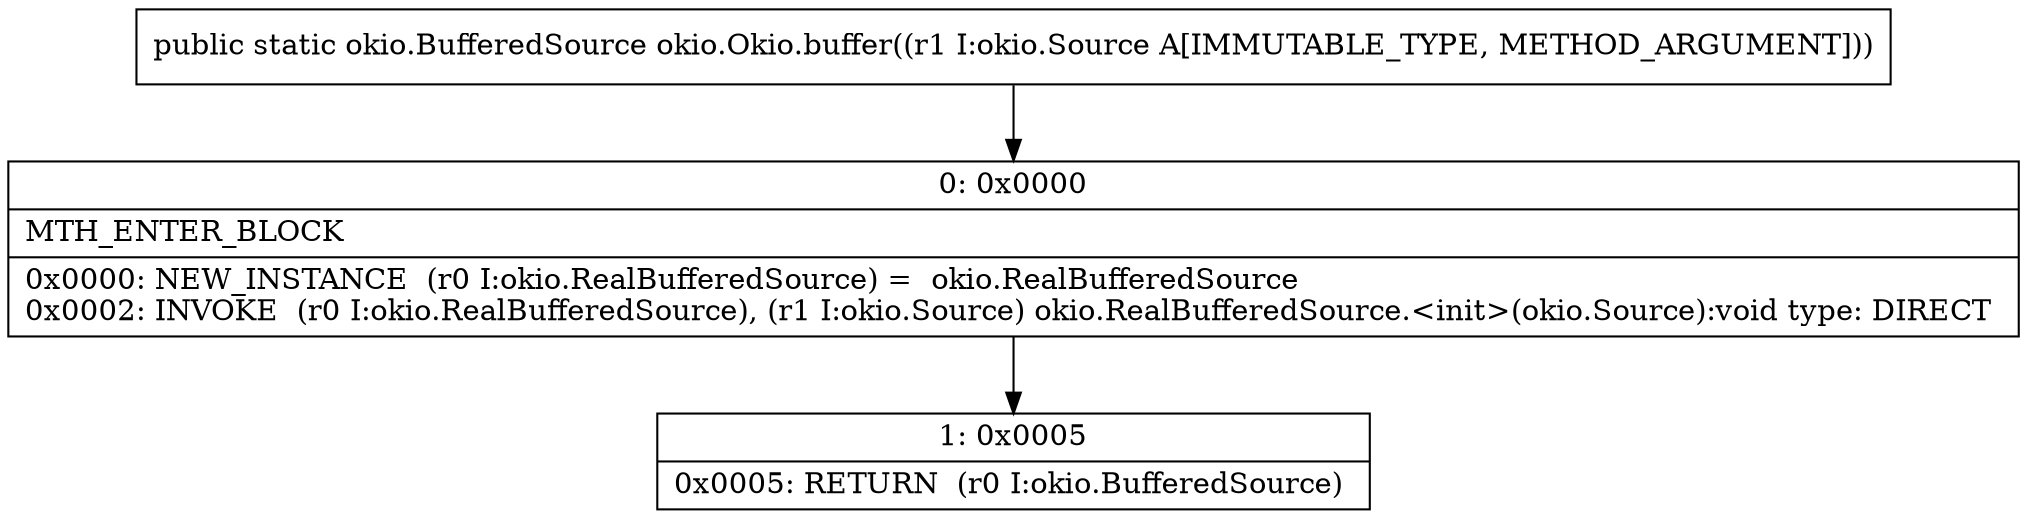 digraph "CFG forokio.Okio.buffer(Lokio\/Source;)Lokio\/BufferedSource;" {
Node_0 [shape=record,label="{0\:\ 0x0000|MTH_ENTER_BLOCK\l|0x0000: NEW_INSTANCE  (r0 I:okio.RealBufferedSource) =  okio.RealBufferedSource \l0x0002: INVOKE  (r0 I:okio.RealBufferedSource), (r1 I:okio.Source) okio.RealBufferedSource.\<init\>(okio.Source):void type: DIRECT \l}"];
Node_1 [shape=record,label="{1\:\ 0x0005|0x0005: RETURN  (r0 I:okio.BufferedSource) \l}"];
MethodNode[shape=record,label="{public static okio.BufferedSource okio.Okio.buffer((r1 I:okio.Source A[IMMUTABLE_TYPE, METHOD_ARGUMENT])) }"];
MethodNode -> Node_0;
Node_0 -> Node_1;
}

